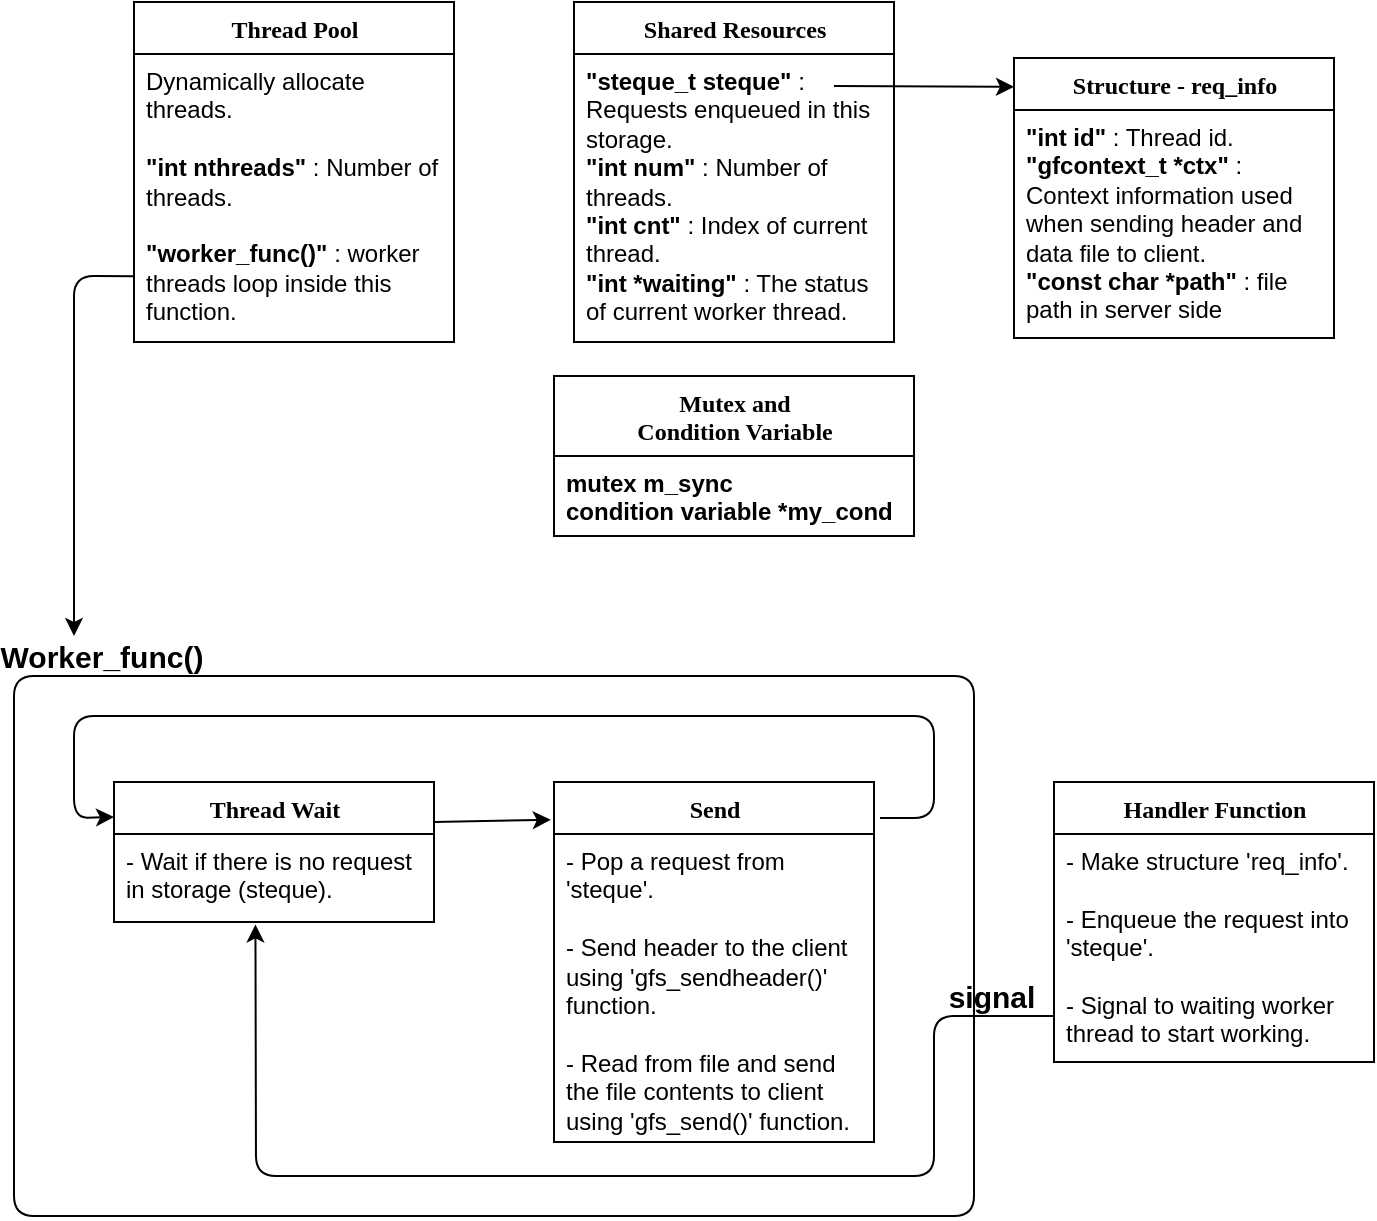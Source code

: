 <mxfile version="14.3.2" type="github">
  <diagram name="Page-1" id="9f46799a-70d6-7492-0946-bef42562c5a5">
    <mxGraphModel dx="705" dy="425" grid="1" gridSize="10" guides="1" tooltips="1" connect="1" arrows="1" fold="1" page="1" pageScale="1" pageWidth="1100" pageHeight="850" background="#ffffff" math="0" shadow="0">
      <root>
        <mxCell id="0" />
        <mxCell id="1" parent="0" />
        <mxCell id="78961159f06e98e8-17" value="Thread Pool" style="swimlane;html=1;fontStyle=1;align=center;verticalAlign=top;childLayout=stackLayout;horizontal=1;startSize=26;horizontalStack=0;resizeParent=1;resizeLast=0;collapsible=1;marginBottom=0;swimlaneFillColor=#ffffff;rounded=0;shadow=0;comic=0;labelBackgroundColor=none;strokeWidth=1;fillColor=none;fontFamily=Verdana;fontSize=12" parent="1" vertex="1">
          <mxGeometry x="90" y="83" width="160" height="170" as="geometry" />
        </mxCell>
        <mxCell id="78961159f06e98e8-21" value="Dynamically allocate threads.&lt;br&gt;&lt;br&gt;&lt;b&gt;&quot;int nthreads&quot;&lt;/b&gt; : Number of threads.&lt;br&gt;&lt;br&gt;&lt;b&gt;&quot;worker_func()&quot;&lt;/b&gt; : worker threads loop inside this function." style="text;html=1;strokeColor=none;fillColor=none;align=left;verticalAlign=top;spacingLeft=4;spacingRight=4;whiteSpace=wrap;overflow=hidden;rotatable=0;points=[[0,0.5],[1,0.5]];portConstraint=eastwest;" parent="78961159f06e98e8-17" vertex="1">
          <mxGeometry y="26" width="160" height="144" as="geometry" />
        </mxCell>
        <mxCell id="bvrEzh-9IHcxVxrKS4RD-1" value="Shared Resources" style="swimlane;html=1;fontStyle=1;align=center;verticalAlign=top;childLayout=stackLayout;horizontal=1;startSize=26;horizontalStack=0;resizeParent=1;resizeLast=0;collapsible=1;marginBottom=0;swimlaneFillColor=#ffffff;rounded=0;shadow=0;comic=0;labelBackgroundColor=none;strokeWidth=1;fillColor=none;fontFamily=Verdana;fontSize=12" vertex="1" parent="1">
          <mxGeometry x="310" y="83" width="160" height="170" as="geometry" />
        </mxCell>
        <mxCell id="bvrEzh-9IHcxVxrKS4RD-7" value="" style="endArrow=classic;html=1;entryX=0;entryY=0.103;entryDx=0;entryDy=0;entryPerimeter=0;" edge="1" parent="bvrEzh-9IHcxVxrKS4RD-1" target="bvrEzh-9IHcxVxrKS4RD-5">
          <mxGeometry width="50" height="50" relative="1" as="geometry">
            <mxPoint x="130" y="42" as="sourcePoint" />
            <mxPoint x="180" y="-8" as="targetPoint" />
          </mxGeometry>
        </mxCell>
        <mxCell id="bvrEzh-9IHcxVxrKS4RD-2" value="&lt;b&gt;&quot;steque_t steque&quot; &lt;/b&gt;: Requests enqueued in this storage.&lt;br&gt;&lt;b&gt;&quot;int num&quot;&lt;/b&gt; : Number of threads.&lt;br&gt;&lt;b&gt;&quot;int cnt&quot;&lt;/b&gt; : Index of current thread.&lt;br&gt;&lt;b&gt;&quot;int *waiting&quot;&lt;/b&gt; : The status of current worker thread.&lt;br&gt;" style="text;html=1;strokeColor=none;fillColor=none;align=left;verticalAlign=top;spacingLeft=4;spacingRight=4;whiteSpace=wrap;overflow=hidden;rotatable=0;points=[[0,0.5],[1,0.5]];portConstraint=eastwest;" vertex="1" parent="bvrEzh-9IHcxVxrKS4RD-1">
          <mxGeometry y="26" width="160" height="144" as="geometry" />
        </mxCell>
        <mxCell id="bvrEzh-9IHcxVxrKS4RD-3" value="Mutex and &lt;br&gt;Condition Variable" style="swimlane;html=1;fontStyle=1;align=center;verticalAlign=top;childLayout=stackLayout;horizontal=1;startSize=40;horizontalStack=0;resizeParent=1;resizeLast=0;collapsible=1;marginBottom=0;swimlaneFillColor=#ffffff;rounded=0;shadow=0;comic=0;labelBackgroundColor=none;strokeWidth=1;fillColor=none;fontFamily=Verdana;fontSize=12" vertex="1" parent="1">
          <mxGeometry x="300" y="270" width="180" height="80" as="geometry" />
        </mxCell>
        <mxCell id="bvrEzh-9IHcxVxrKS4RD-4" value="&lt;b&gt;mutex m_sync&lt;br&gt;condition variable *my_cond&lt;br&gt;&lt;/b&gt;" style="text;html=1;strokeColor=none;fillColor=none;align=left;verticalAlign=top;spacingLeft=4;spacingRight=4;whiteSpace=wrap;overflow=hidden;rotatable=0;points=[[0,0.5],[1,0.5]];portConstraint=eastwest;" vertex="1" parent="bvrEzh-9IHcxVxrKS4RD-3">
          <mxGeometry y="40" width="180" height="40" as="geometry" />
        </mxCell>
        <mxCell id="bvrEzh-9IHcxVxrKS4RD-5" value="Structure - req_info" style="swimlane;html=1;fontStyle=1;align=center;verticalAlign=top;childLayout=stackLayout;horizontal=1;startSize=26;horizontalStack=0;resizeParent=1;resizeLast=0;collapsible=1;marginBottom=0;swimlaneFillColor=#ffffff;rounded=0;shadow=0;comic=0;labelBackgroundColor=none;strokeWidth=1;fillColor=none;fontFamily=Verdana;fontSize=12" vertex="1" parent="1">
          <mxGeometry x="530" y="111" width="160" height="140" as="geometry" />
        </mxCell>
        <mxCell id="bvrEzh-9IHcxVxrKS4RD-6" value="&lt;b&gt;&quot;int id&quot;&lt;/b&gt; : Thread id.&lt;br&gt;&lt;b&gt;&quot;gfcontext_t *ctx&quot;&lt;/b&gt;&amp;nbsp;: Context information used when sending header and data file to client.&lt;br&gt;&lt;b&gt;&quot;const char *path&quot;&lt;/b&gt; : file path in server side" style="text;html=1;strokeColor=none;fillColor=none;align=left;verticalAlign=top;spacingLeft=4;spacingRight=4;whiteSpace=wrap;overflow=hidden;rotatable=0;points=[[0,0.5],[1,0.5]];portConstraint=eastwest;" vertex="1" parent="bvrEzh-9IHcxVxrKS4RD-5">
          <mxGeometry y="26" width="160" height="114" as="geometry" />
        </mxCell>
        <mxCell id="bvrEzh-9IHcxVxrKS4RD-8" value="" style="endArrow=classic;html=1;exitX=0.002;exitY=0.772;exitDx=0;exitDy=0;exitPerimeter=0;" edge="1" parent="1" source="78961159f06e98e8-21">
          <mxGeometry width="50" height="50" relative="1" as="geometry">
            <mxPoint x="50" y="345" as="sourcePoint" />
            <mxPoint x="60" y="400" as="targetPoint" />
            <Array as="points">
              <mxPoint x="60" y="220" />
            </Array>
          </mxGeometry>
        </mxCell>
        <mxCell id="bvrEzh-9IHcxVxrKS4RD-9" value="Thread Wait" style="swimlane;html=1;fontStyle=1;align=center;verticalAlign=top;childLayout=stackLayout;horizontal=1;startSize=26;horizontalStack=0;resizeParent=1;resizeLast=0;collapsible=1;marginBottom=0;swimlaneFillColor=#ffffff;rounded=0;shadow=0;comic=0;labelBackgroundColor=none;strokeWidth=1;fillColor=none;fontFamily=Verdana;fontSize=12" vertex="1" parent="1">
          <mxGeometry x="80" y="473" width="160" height="70" as="geometry" />
        </mxCell>
        <mxCell id="bvrEzh-9IHcxVxrKS4RD-10" value="- Wait if there is no request in storage (steque)." style="text;html=1;strokeColor=none;fillColor=none;align=left;verticalAlign=top;spacingLeft=4;spacingRight=4;whiteSpace=wrap;overflow=hidden;rotatable=0;points=[[0,0.5],[1,0.5]];portConstraint=eastwest;" vertex="1" parent="bvrEzh-9IHcxVxrKS4RD-9">
          <mxGeometry y="26" width="160" height="44" as="geometry" />
        </mxCell>
        <mxCell id="bvrEzh-9IHcxVxrKS4RD-11" value="Send" style="swimlane;html=1;fontStyle=1;align=center;verticalAlign=top;childLayout=stackLayout;horizontal=1;startSize=26;horizontalStack=0;resizeParent=1;resizeLast=0;collapsible=1;marginBottom=0;swimlaneFillColor=#ffffff;rounded=0;shadow=0;comic=0;labelBackgroundColor=none;strokeWidth=1;fillColor=none;fontFamily=Verdana;fontSize=12" vertex="1" parent="1">
          <mxGeometry x="300" y="473" width="160" height="180" as="geometry" />
        </mxCell>
        <mxCell id="bvrEzh-9IHcxVxrKS4RD-12" value="- Pop a request from &#39;steque&#39;.&lt;br&gt;&lt;br&gt;- Send header to the client using &#39;gfs_sendheader()&#39; function.&lt;br&gt;&lt;br&gt;- Read from file and send the file contents to client using &#39;gfs_send()&#39; function.&lt;br&gt;&lt;br&gt;&amp;nbsp;" style="text;html=1;strokeColor=none;fillColor=none;align=left;verticalAlign=top;spacingLeft=4;spacingRight=4;whiteSpace=wrap;overflow=hidden;rotatable=0;points=[[0,0.5],[1,0.5]];portConstraint=eastwest;" vertex="1" parent="bvrEzh-9IHcxVxrKS4RD-11">
          <mxGeometry y="26" width="160" height="154" as="geometry" />
        </mxCell>
        <mxCell id="bvrEzh-9IHcxVxrKS4RD-13" value="" style="endArrow=classic;html=1;entryX=-0.01;entryY=0.105;entryDx=0;entryDy=0;entryPerimeter=0;" edge="1" parent="1" target="bvrEzh-9IHcxVxrKS4RD-11">
          <mxGeometry width="50" height="50" relative="1" as="geometry">
            <mxPoint x="240" y="493" as="sourcePoint" />
            <mxPoint x="290" y="443" as="targetPoint" />
          </mxGeometry>
        </mxCell>
        <mxCell id="bvrEzh-9IHcxVxrKS4RD-14" value="" style="endArrow=classic;html=1;entryX=0;entryY=0.25;entryDx=0;entryDy=0;" edge="1" parent="1" target="bvrEzh-9IHcxVxrKS4RD-9">
          <mxGeometry width="50" height="50" relative="1" as="geometry">
            <mxPoint x="463" y="491" as="sourcePoint" />
            <mxPoint x="70" y="513" as="targetPoint" />
            <Array as="points">
              <mxPoint x="490" y="491" />
              <mxPoint x="490" y="440" />
              <mxPoint x="60" y="440" />
              <mxPoint x="60" y="491" />
            </Array>
          </mxGeometry>
        </mxCell>
        <mxCell id="bvrEzh-9IHcxVxrKS4RD-15" value="Worker_func()" style="text;html=1;strokeColor=none;fillColor=none;align=center;verticalAlign=middle;whiteSpace=wrap;rounded=0;fontSize=15;fontStyle=1" vertex="1" parent="1">
          <mxGeometry x="54" y="400" width="40" height="20" as="geometry" />
        </mxCell>
        <mxCell id="bvrEzh-9IHcxVxrKS4RD-17" value="" style="endArrow=none;html=1;fontSize=15;" edge="1" parent="1">
          <mxGeometry width="50" height="50" relative="1" as="geometry">
            <mxPoint x="190" y="420" as="sourcePoint" />
            <mxPoint x="190" y="420" as="targetPoint" />
            <Array as="points">
              <mxPoint x="510" y="420" />
              <mxPoint x="510" y="690" />
              <mxPoint x="30" y="690" />
              <mxPoint x="30" y="420" />
            </Array>
          </mxGeometry>
        </mxCell>
        <mxCell id="bvrEzh-9IHcxVxrKS4RD-18" value="Handler Function" style="swimlane;html=1;fontStyle=1;align=center;verticalAlign=top;childLayout=stackLayout;horizontal=1;startSize=26;horizontalStack=0;resizeParent=1;resizeLast=0;collapsible=1;marginBottom=0;swimlaneFillColor=#ffffff;rounded=0;shadow=0;comic=0;labelBackgroundColor=none;strokeWidth=1;fillColor=none;fontFamily=Verdana;fontSize=12" vertex="1" parent="1">
          <mxGeometry x="550" y="473" width="160" height="140" as="geometry" />
        </mxCell>
        <mxCell id="bvrEzh-9IHcxVxrKS4RD-19" value="- Make structure &#39;req_info&#39;.&lt;br&gt;&lt;br&gt;- Enqueue the request into &#39;steque&#39;.&lt;br&gt;&lt;br&gt;- Signal to waiting worker thread to start working.&amp;nbsp;" style="text;html=1;strokeColor=none;fillColor=none;align=left;verticalAlign=top;spacingLeft=4;spacingRight=4;whiteSpace=wrap;overflow=hidden;rotatable=0;points=[[0,0.5],[1,0.5]];portConstraint=eastwest;" vertex="1" parent="bvrEzh-9IHcxVxrKS4RD-18">
          <mxGeometry y="26" width="160" height="114" as="geometry" />
        </mxCell>
        <mxCell id="bvrEzh-9IHcxVxrKS4RD-20" value="" style="endArrow=classic;html=1;fontSize=15;exitX=-0.003;exitY=0.798;exitDx=0;exitDy=0;exitPerimeter=0;entryX=0.442;entryY=1.028;entryDx=0;entryDy=0;entryPerimeter=0;" edge="1" parent="1" source="bvrEzh-9IHcxVxrKS4RD-19" target="bvrEzh-9IHcxVxrKS4RD-10">
          <mxGeometry width="50" height="50" relative="1" as="geometry">
            <mxPoint x="570" y="720" as="sourcePoint" />
            <mxPoint x="130" y="660" as="targetPoint" />
            <Array as="points">
              <mxPoint x="490" y="590" />
              <mxPoint x="490" y="670" />
              <mxPoint x="151" y="670" />
            </Array>
          </mxGeometry>
        </mxCell>
        <mxCell id="bvrEzh-9IHcxVxrKS4RD-21" value="signal" style="text;html=1;strokeColor=none;fillColor=none;align=center;verticalAlign=middle;whiteSpace=wrap;rounded=0;fontSize=15;fontStyle=1" vertex="1" parent="1">
          <mxGeometry x="499" y="570" width="40" height="20" as="geometry" />
        </mxCell>
      </root>
    </mxGraphModel>
  </diagram>
</mxfile>
